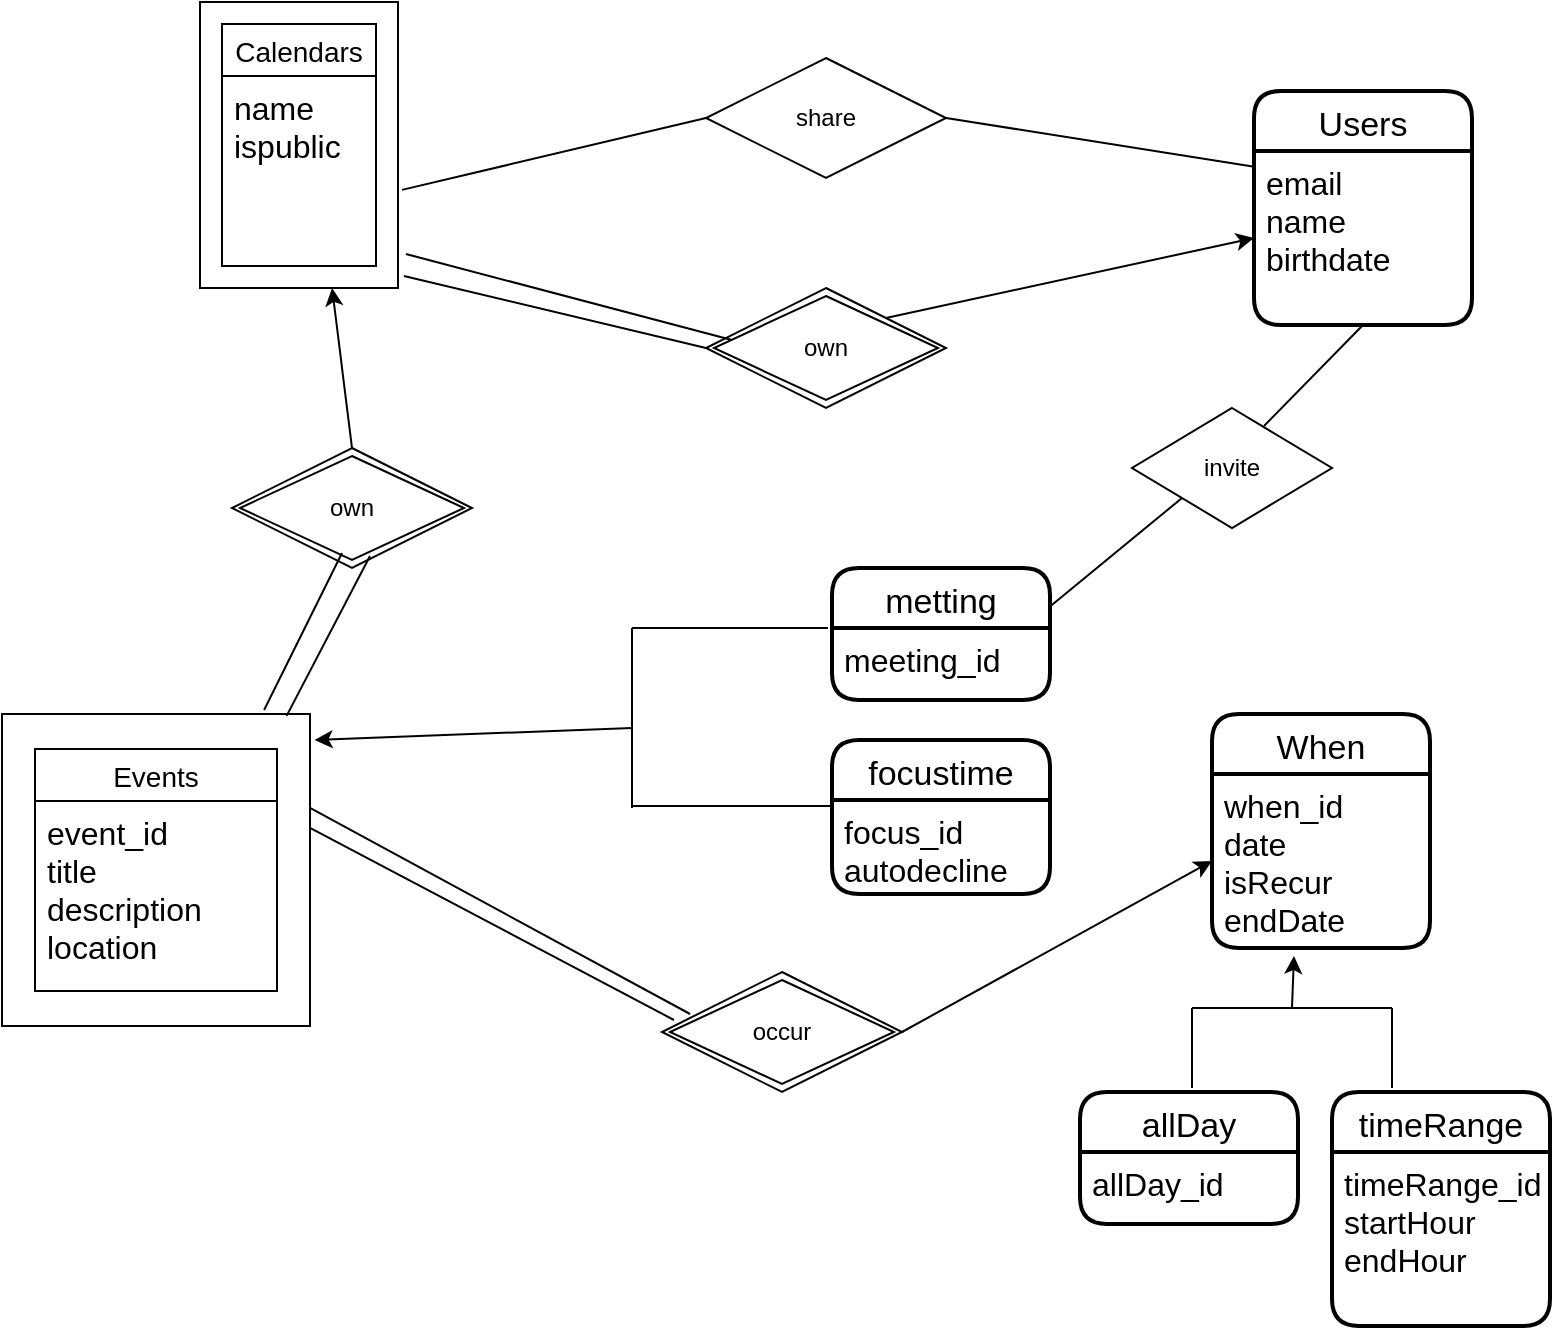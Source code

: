 <mxfile version="16.5.2" type="github">
  <diagram id="kgpKYQtTHZ0yAKxKKP6v" name="Page-1">
    <mxGraphModel dx="2272" dy="762" grid="1" gridSize="11" guides="1" tooltips="1" connect="1" arrows="1" fold="1" page="1" pageScale="1" pageWidth="850" pageHeight="1100" math="0" shadow="0">
      <root>
        <mxCell id="0" />
        <mxCell id="1" parent="0" />
        <mxCell id="GE-RDvmKt15pjjHQEnMM-4" value="" style="endArrow=none;html=1;rounded=0;entryX=-0.006;entryY=0.089;entryDx=0;entryDy=0;entryPerimeter=0;exitX=1;exitY=0.5;exitDx=0;exitDy=0;startArrow=none;" parent="1" source="GE-RDvmKt15pjjHQEnMM-42" target="cPZ5hdvxwTJBf1524TRq-6" edge="1">
          <mxGeometry width="50" height="50" relative="1" as="geometry">
            <mxPoint x="360" y="45" as="sourcePoint" />
            <mxPoint x="519" y="108" as="targetPoint" />
          </mxGeometry>
        </mxCell>
        <mxCell id="GE-RDvmKt15pjjHQEnMM-6" value="" style="endArrow=classic;html=1;rounded=0;entryX=0;entryY=0.5;entryDx=0;entryDy=0;exitX=1;exitY=0;exitDx=0;exitDy=0;" parent="1" source="GE-RDvmKt15pjjHQEnMM-14" target="cPZ5hdvxwTJBf1524TRq-6" edge="1">
          <mxGeometry width="50" height="50" relative="1" as="geometry">
            <mxPoint x="360" y="175" as="sourcePoint" />
            <mxPoint x="521" y="147" as="targetPoint" />
          </mxGeometry>
        </mxCell>
        <mxCell id="GE-RDvmKt15pjjHQEnMM-14" value="own" style="shape=rhombus;double=1;perimeter=rhombusPerimeter;whiteSpace=wrap;html=1;align=center;" parent="1" vertex="1">
          <mxGeometry x="297" y="170" width="120" height="60" as="geometry" />
        </mxCell>
        <mxCell id="GE-RDvmKt15pjjHQEnMM-37" value="" style="endArrow=none;html=1;rounded=0;entryX=0;entryY=0.5;entryDx=0;entryDy=0;exitX=1.02;exitY=0.657;exitDx=0;exitDy=0;exitPerimeter=0;" parent="1" source="vF5NujreFIJhtIzpF-TP-6" target="GE-RDvmKt15pjjHQEnMM-42" edge="1">
          <mxGeometry width="50" height="50" relative="1" as="geometry">
            <mxPoint x="163.019" y="125.995" as="sourcePoint" />
            <mxPoint x="300" y="45" as="targetPoint" />
          </mxGeometry>
        </mxCell>
        <mxCell id="GE-RDvmKt15pjjHQEnMM-38" value="" style="endArrow=none;html=1;rounded=0;entryX=0.108;entryY=0.433;entryDx=0;entryDy=0;exitX=1.04;exitY=0.881;exitDx=0;exitDy=0;entryPerimeter=0;exitPerimeter=0;" parent="1" source="vF5NujreFIJhtIzpF-TP-6" target="GE-RDvmKt15pjjHQEnMM-14" edge="1">
          <mxGeometry width="50" height="50" relative="1" as="geometry">
            <mxPoint x="163.019" y="161.53" as="sourcePoint" />
            <mxPoint x="330" y="95" as="targetPoint" />
          </mxGeometry>
        </mxCell>
        <mxCell id="GE-RDvmKt15pjjHQEnMM-39" value="" style="endArrow=none;html=1;rounded=0;entryX=0;entryY=0.5;entryDx=0;entryDy=0;exitX=1.03;exitY=0.958;exitDx=0;exitDy=0;exitPerimeter=0;" parent="1" source="vF5NujreFIJhtIzpF-TP-6" target="GE-RDvmKt15pjjHQEnMM-14" edge="1">
          <mxGeometry width="50" height="50" relative="1" as="geometry">
            <mxPoint x="154" y="165" as="sourcePoint" />
            <mxPoint x="300" y="200" as="targetPoint" />
          </mxGeometry>
        </mxCell>
        <mxCell id="GE-RDvmKt15pjjHQEnMM-42" value="share" style="shape=rhombus;perimeter=rhombusPerimeter;whiteSpace=wrap;html=1;align=center;" parent="1" vertex="1">
          <mxGeometry x="297" y="55" width="120" height="60" as="geometry" />
        </mxCell>
        <mxCell id="GE-RDvmKt15pjjHQEnMM-51" value="" style="endArrow=none;html=1;rounded=0;entryX=0.117;entryY=0.35;entryDx=0;entryDy=0;entryPerimeter=0;exitX=1;exitY=0.301;exitDx=0;exitDy=0;exitPerimeter=0;" parent="1" source="vF5NujreFIJhtIzpF-TP-5" target="PeiHN8Plf2mJAL7QQVw7-1" edge="1">
          <mxGeometry width="50" height="50" relative="1" as="geometry">
            <mxPoint x="169" y="412.25" as="sourcePoint" />
            <mxPoint x="276.96" y="525.02" as="targetPoint" />
          </mxGeometry>
        </mxCell>
        <mxCell id="GE-RDvmKt15pjjHQEnMM-52" value="" style="endArrow=none;html=1;rounded=0;entryX=0.05;entryY=0.4;entryDx=0;entryDy=0;exitX=1;exitY=0.365;exitDx=0;exitDy=0;exitPerimeter=0;entryPerimeter=0;" parent="1" source="vF5NujreFIJhtIzpF-TP-5" target="PeiHN8Plf2mJAL7QQVw7-1" edge="1">
          <mxGeometry width="50" height="50" relative="1" as="geometry">
            <mxPoint x="170.962" y="423.962" as="sourcePoint" />
            <mxPoint x="270" y="530" as="targetPoint" />
            <Array as="points" />
          </mxGeometry>
        </mxCell>
        <mxCell id="GE-RDvmKt15pjjHQEnMM-55" value="" style="endArrow=classic;html=1;rounded=0;exitX=1;exitY=0.5;exitDx=0;exitDy=0;entryX=0;entryY=0.5;entryDx=0;entryDy=0;" parent="1" source="PeiHN8Plf2mJAL7QQVw7-1" target="cPZ5hdvxwTJBf1524TRq-13" edge="1">
          <mxGeometry width="50" height="50" relative="1" as="geometry">
            <mxPoint x="390" y="530" as="sourcePoint" />
            <mxPoint x="542" y="469" as="targetPoint" />
          </mxGeometry>
        </mxCell>
        <mxCell id="GE-RDvmKt15pjjHQEnMM-66" value="" style="endArrow=none;html=1;rounded=0;" parent="1" edge="1">
          <mxGeometry relative="1" as="geometry">
            <mxPoint x="540" y="530" as="sourcePoint" />
            <mxPoint x="640" y="530" as="targetPoint" />
          </mxGeometry>
        </mxCell>
        <mxCell id="GE-RDvmKt15pjjHQEnMM-67" value="" style="endArrow=none;html=1;rounded=0;entryX=0.49;entryY=1.025;entryDx=0;entryDy=0;entryPerimeter=0;" parent="1" edge="1">
          <mxGeometry relative="1" as="geometry">
            <mxPoint x="540" y="570" as="sourcePoint" />
            <mxPoint x="540" y="530" as="targetPoint" />
          </mxGeometry>
        </mxCell>
        <mxCell id="GE-RDvmKt15pjjHQEnMM-68" value="" style="endArrow=none;html=1;rounded=0;entryX=0.49;entryY=1.025;entryDx=0;entryDy=0;entryPerimeter=0;" parent="1" edge="1">
          <mxGeometry relative="1" as="geometry">
            <mxPoint x="640" y="570" as="sourcePoint" />
            <mxPoint x="640" y="530" as="targetPoint" />
          </mxGeometry>
        </mxCell>
        <mxCell id="GE-RDvmKt15pjjHQEnMM-71" value="" style="endArrow=classic;html=1;rounded=0;entryX=0.376;entryY=1.046;entryDx=0;entryDy=0;entryPerimeter=0;" parent="1" target="cPZ5hdvxwTJBf1524TRq-13" edge="1">
          <mxGeometry width="50" height="50" relative="1" as="geometry">
            <mxPoint x="590" y="530" as="sourcePoint" />
            <mxPoint x="590" y="490" as="targetPoint" />
          </mxGeometry>
        </mxCell>
        <mxCell id="GE-RDvmKt15pjjHQEnMM-78" value="" style="endArrow=none;html=1;rounded=0;" parent="1" edge="1">
          <mxGeometry relative="1" as="geometry">
            <mxPoint x="260" y="340" as="sourcePoint" />
            <mxPoint x="260" y="390" as="targetPoint" />
            <Array as="points">
              <mxPoint x="260" y="360" />
            </Array>
          </mxGeometry>
        </mxCell>
        <mxCell id="GE-RDvmKt15pjjHQEnMM-79" value="" style="endArrow=none;html=1;rounded=0;entryX=0.49;entryY=1.025;entryDx=0;entryDy=0;entryPerimeter=0;" parent="1" edge="1">
          <mxGeometry relative="1" as="geometry">
            <mxPoint x="260" y="430" as="sourcePoint" />
            <mxPoint x="260" y="390" as="targetPoint" />
          </mxGeometry>
        </mxCell>
        <mxCell id="GE-RDvmKt15pjjHQEnMM-82" value="" style="endArrow=none;html=1;rounded=0;exitX=1.02;exitY=0.625;exitDx=0;exitDy=0;exitPerimeter=0;entryX=0;entryY=1;entryDx=0;entryDy=0;" parent="1" target="GE-RDvmKt15pjjHQEnMM-83" edge="1">
          <mxGeometry width="50" height="50" relative="1" as="geometry">
            <mxPoint x="462" y="335" as="sourcePoint" />
            <mxPoint x="440" y="270" as="targetPoint" />
          </mxGeometry>
        </mxCell>
        <mxCell id="GE-RDvmKt15pjjHQEnMM-83" value="invite" style="shape=rhombus;perimeter=rhombusPerimeter;whiteSpace=wrap;html=1;align=center;" parent="1" vertex="1">
          <mxGeometry x="510" y="230" width="100" height="60" as="geometry" />
        </mxCell>
        <mxCell id="GE-RDvmKt15pjjHQEnMM-84" value="" style="endArrow=none;html=1;rounded=0;exitX=0.66;exitY=0.15;exitDx=0;exitDy=0;entryX=0.5;entryY=1;entryDx=0;entryDy=0;exitPerimeter=0;" parent="1" source="GE-RDvmKt15pjjHQEnMM-83" target="cPZ5hdvxwTJBf1524TRq-6" edge="1">
          <mxGeometry width="50" height="50" relative="1" as="geometry">
            <mxPoint x="480" y="235" as="sourcePoint" />
            <mxPoint x="569" y="152" as="targetPoint" />
          </mxGeometry>
        </mxCell>
        <mxCell id="GE-RDvmKt15pjjHQEnMM-76" value="" style="endArrow=none;html=1;rounded=0;" parent="1" edge="1">
          <mxGeometry relative="1" as="geometry">
            <mxPoint x="260" y="429" as="sourcePoint" />
            <mxPoint x="360" y="429" as="targetPoint" />
          </mxGeometry>
        </mxCell>
        <mxCell id="GE-RDvmKt15pjjHQEnMM-88" value="" style="endArrow=none;html=1;rounded=0;entryX=-0.02;entryY=0.75;entryDx=0;entryDy=0;entryPerimeter=0;" parent="1" edge="1">
          <mxGeometry relative="1" as="geometry">
            <mxPoint x="260" y="340" as="sourcePoint" />
            <mxPoint x="358" y="340" as="targetPoint" />
          </mxGeometry>
        </mxCell>
        <mxCell id="GE-RDvmKt15pjjHQEnMM-90" value="own" style="shape=rhombus;double=1;perimeter=rhombusPerimeter;whiteSpace=wrap;html=1;align=center;" parent="1" vertex="1">
          <mxGeometry x="60" y="250" width="120" height="60" as="geometry" />
        </mxCell>
        <mxCell id="GE-RDvmKt15pjjHQEnMM-92" value="" style="endArrow=none;html=1;rounded=0;entryX=0.924;entryY=0.006;entryDx=0;entryDy=0;entryPerimeter=0;" parent="1" target="vF5NujreFIJhtIzpF-TP-5" edge="1">
          <mxGeometry width="50" height="50" relative="1" as="geometry">
            <mxPoint x="129" y="304" as="sourcePoint" />
            <mxPoint x="129" y="385" as="targetPoint" />
          </mxGeometry>
        </mxCell>
        <mxCell id="GE-RDvmKt15pjjHQEnMM-95" value="" style="endArrow=classic;html=1;rounded=0;entryX=0.667;entryY=1;entryDx=0;entryDy=0;entryPerimeter=0;" parent="1" target="vF5NujreFIJhtIzpF-TP-6" edge="1">
          <mxGeometry width="50" height="50" relative="1" as="geometry">
            <mxPoint x="120" y="250" as="sourcePoint" />
            <mxPoint x="122.035" y="170.5" as="targetPoint" />
          </mxGeometry>
        </mxCell>
        <mxCell id="GE-RDvmKt15pjjHQEnMM-96" value="" style="endArrow=none;html=1;rounded=0;entryX=0.851;entryY=-0.013;entryDx=0;entryDy=0;entryPerimeter=0;" parent="1" target="vF5NujreFIJhtIzpF-TP-5" edge="1">
          <mxGeometry width="50" height="50" relative="1" as="geometry">
            <mxPoint x="115" y="302.5" as="sourcePoint" />
            <mxPoint x="115" y="385" as="targetPoint" />
          </mxGeometry>
        </mxCell>
        <mxCell id="GE-RDvmKt15pjjHQEnMM-101" value="" style="endArrow=classic;html=1;rounded=0;entryX=1.015;entryY=0.083;entryDx=0;entryDy=0;entryPerimeter=0;" parent="1" target="vF5NujreFIJhtIzpF-TP-5" edge="1">
          <mxGeometry width="50" height="50" relative="1" as="geometry">
            <mxPoint x="260" y="390" as="sourcePoint" />
            <mxPoint x="172.052" y="393.998" as="targetPoint" />
          </mxGeometry>
        </mxCell>
        <mxCell id="cPZ5hdvxwTJBf1524TRq-5" value="Users" style="swimlane;childLayout=stackLayout;horizontal=1;startSize=30;horizontalStack=0;rounded=1;fontSize=17;fontStyle=0;strokeWidth=2;resizeParent=0;resizeLast=1;shadow=0;dashed=0;align=center;" parent="1" vertex="1">
          <mxGeometry x="571" y="71.5" width="109" height="117" as="geometry" />
        </mxCell>
        <mxCell id="cPZ5hdvxwTJBf1524TRq-6" value="email&#xa;name&#xa;birthdate&#xa;" style="align=left;strokeColor=none;fillColor=none;spacingLeft=4;fontSize=16;verticalAlign=top;resizable=0;rotatable=0;part=1;" parent="cPZ5hdvxwTJBf1524TRq-5" vertex="1">
          <mxGeometry y="30" width="109" height="87" as="geometry" />
        </mxCell>
        <mxCell id="cPZ5hdvxwTJBf1524TRq-12" value="When" style="swimlane;childLayout=stackLayout;horizontal=1;startSize=30;horizontalStack=0;rounded=1;fontSize=17;fontStyle=0;strokeWidth=2;resizeParent=0;resizeLast=1;shadow=0;dashed=0;align=center;" parent="1" vertex="1">
          <mxGeometry x="550" y="383" width="109" height="117" as="geometry" />
        </mxCell>
        <mxCell id="cPZ5hdvxwTJBf1524TRq-13" value="when_id&#xa;date&#xa;isRecur&#xa;endDate" style="align=left;strokeColor=none;fillColor=none;spacingLeft=4;fontSize=16;verticalAlign=top;resizable=0;rotatable=0;part=1;" parent="cPZ5hdvxwTJBf1524TRq-12" vertex="1">
          <mxGeometry y="30" width="109" height="87" as="geometry" />
        </mxCell>
        <mxCell id="cPZ5hdvxwTJBf1524TRq-17" value="timeRange" style="swimlane;childLayout=stackLayout;horizontal=1;startSize=30;horizontalStack=0;rounded=1;fontSize=17;fontStyle=0;strokeWidth=2;resizeParent=0;resizeLast=1;shadow=0;dashed=0;align=center;" parent="1" vertex="1">
          <mxGeometry x="610" y="572" width="109" height="117" as="geometry" />
        </mxCell>
        <mxCell id="cPZ5hdvxwTJBf1524TRq-18" value="timeRange_id&#xa;startHour&#xa;endHour" style="align=left;strokeColor=none;fillColor=none;spacingLeft=4;fontSize=16;verticalAlign=top;resizable=0;rotatable=0;part=1;" parent="cPZ5hdvxwTJBf1524TRq-17" vertex="1">
          <mxGeometry y="30" width="109" height="87" as="geometry" />
        </mxCell>
        <mxCell id="cPZ5hdvxwTJBf1524TRq-20" value="focustime" style="swimlane;childLayout=stackLayout;horizontal=1;startSize=30;horizontalStack=0;rounded=1;fontSize=17;fontStyle=0;strokeWidth=2;resizeParent=0;resizeLast=1;shadow=0;dashed=0;align=center;" parent="1" vertex="1">
          <mxGeometry x="360" y="396" width="109" height="77" as="geometry" />
        </mxCell>
        <mxCell id="cPZ5hdvxwTJBf1524TRq-21" value="focus_id&#xa;autodecline" style="align=left;strokeColor=none;fillColor=none;spacingLeft=4;fontSize=16;verticalAlign=top;resizable=0;rotatable=0;part=1;" parent="cPZ5hdvxwTJBf1524TRq-20" vertex="1">
          <mxGeometry y="30" width="109" height="47" as="geometry" />
        </mxCell>
        <mxCell id="cPZ5hdvxwTJBf1524TRq-23" value="metting" style="swimlane;childLayout=stackLayout;horizontal=1;startSize=30;horizontalStack=0;rounded=1;fontSize=17;fontStyle=0;strokeWidth=2;resizeParent=0;resizeLast=1;shadow=0;dashed=0;align=center;" parent="1" vertex="1">
          <mxGeometry x="360" y="310" width="109" height="66" as="geometry">
            <mxRectangle x="360" y="310" width="88" height="30" as="alternateBounds" />
          </mxGeometry>
        </mxCell>
        <mxCell id="cPZ5hdvxwTJBf1524TRq-24" value="meeting_id" style="align=left;strokeColor=none;fillColor=none;spacingLeft=4;fontSize=16;verticalAlign=top;resizable=0;rotatable=0;part=1;" parent="cPZ5hdvxwTJBf1524TRq-23" vertex="1">
          <mxGeometry y="30" width="109" height="36" as="geometry" />
        </mxCell>
        <mxCell id="cPZ5hdvxwTJBf1524TRq-25" value="allDay" style="swimlane;childLayout=stackLayout;horizontal=1;startSize=30;horizontalStack=0;rounded=1;fontSize=17;fontStyle=0;strokeWidth=2;resizeParent=0;resizeLast=1;shadow=0;dashed=0;align=center;" parent="1" vertex="1">
          <mxGeometry x="484" y="572" width="109" height="66" as="geometry">
            <mxRectangle x="360" y="310" width="88" height="30" as="alternateBounds" />
          </mxGeometry>
        </mxCell>
        <mxCell id="cPZ5hdvxwTJBf1524TRq-26" value="allDay_id" style="align=left;strokeColor=none;fillColor=none;spacingLeft=4;fontSize=16;verticalAlign=top;resizable=0;rotatable=0;part=1;" parent="cPZ5hdvxwTJBf1524TRq-25" vertex="1">
          <mxGeometry y="30" width="109" height="36" as="geometry" />
        </mxCell>
        <mxCell id="vF5NujreFIJhtIzpF-TP-1" value="Events" style="swimlane;fontStyle=0;childLayout=stackLayout;horizontal=1;startSize=26;horizontalStack=0;resizeParent=1;resizeParentMax=0;resizeLast=0;collapsible=1;marginBottom=0;align=center;fontSize=14;fillColor=none;" parent="1" vertex="1">
          <mxGeometry x="-38.5" y="400.5" width="121" height="121" as="geometry" />
        </mxCell>
        <mxCell id="vF5NujreFIJhtIzpF-TP-2" value="event_id&#xa;title&#xa;description&#xa;location" style="text;strokeColor=none;fillColor=none;spacingLeft=4;spacingRight=4;overflow=hidden;rotatable=0;points=[[0,0.5],[1,0.5]];portConstraint=eastwest;fontSize=16;" parent="vF5NujreFIJhtIzpF-TP-1" vertex="1">
          <mxGeometry y="26" width="121" height="95" as="geometry" />
        </mxCell>
        <UserObject label="" treeRoot="1" id="vF5NujreFIJhtIzpF-TP-5">
          <mxCell style="whiteSpace=wrap;html=1;align=center;treeFolding=1;treeMoving=1;newEdgeStyle={&quot;edgeStyle&quot;:&quot;elbowEdgeStyle&quot;,&quot;startArrow&quot;:&quot;none&quot;,&quot;endArrow&quot;:&quot;none&quot;};fontSize=16;fillColor=none;" parent="1" vertex="1">
            <mxGeometry x="-55" y="383" width="154" height="156" as="geometry" />
          </mxCell>
        </UserObject>
        <UserObject label="" treeRoot="1" id="vF5NujreFIJhtIzpF-TP-6">
          <mxCell style="whiteSpace=wrap;html=1;align=center;treeFolding=1;treeMoving=1;newEdgeStyle={&quot;edgeStyle&quot;:&quot;elbowEdgeStyle&quot;,&quot;startArrow&quot;:&quot;none&quot;,&quot;endArrow&quot;:&quot;none&quot;};fontSize=16;fillColor=none;" parent="1" vertex="1">
            <mxGeometry x="44" y="27" width="99" height="143" as="geometry" />
          </mxCell>
        </UserObject>
        <mxCell id="vF5NujreFIJhtIzpF-TP-7" value="Calendars" style="swimlane;fontStyle=0;childLayout=stackLayout;horizontal=1;startSize=26;horizontalStack=0;resizeParent=1;resizeParentMax=0;resizeLast=0;collapsible=1;marginBottom=0;align=center;fontSize=14;fillColor=none;" parent="1" vertex="1">
          <mxGeometry x="55" y="38" width="77" height="121" as="geometry" />
        </mxCell>
        <mxCell id="vF5NujreFIJhtIzpF-TP-8" value="name&#xa;ispublic" style="text;strokeColor=none;fillColor=none;spacingLeft=4;spacingRight=4;overflow=hidden;rotatable=0;points=[[0,0.5],[1,0.5]];portConstraint=eastwest;fontSize=16;" parent="vF5NujreFIJhtIzpF-TP-7" vertex="1">
          <mxGeometry y="26" width="77" height="95" as="geometry" />
        </mxCell>
        <mxCell id="PeiHN8Plf2mJAL7QQVw7-1" value="occur" style="shape=rhombus;double=1;perimeter=rhombusPerimeter;whiteSpace=wrap;html=1;align=center;" vertex="1" parent="1">
          <mxGeometry x="275" y="512" width="120" height="60" as="geometry" />
        </mxCell>
      </root>
    </mxGraphModel>
  </diagram>
</mxfile>
